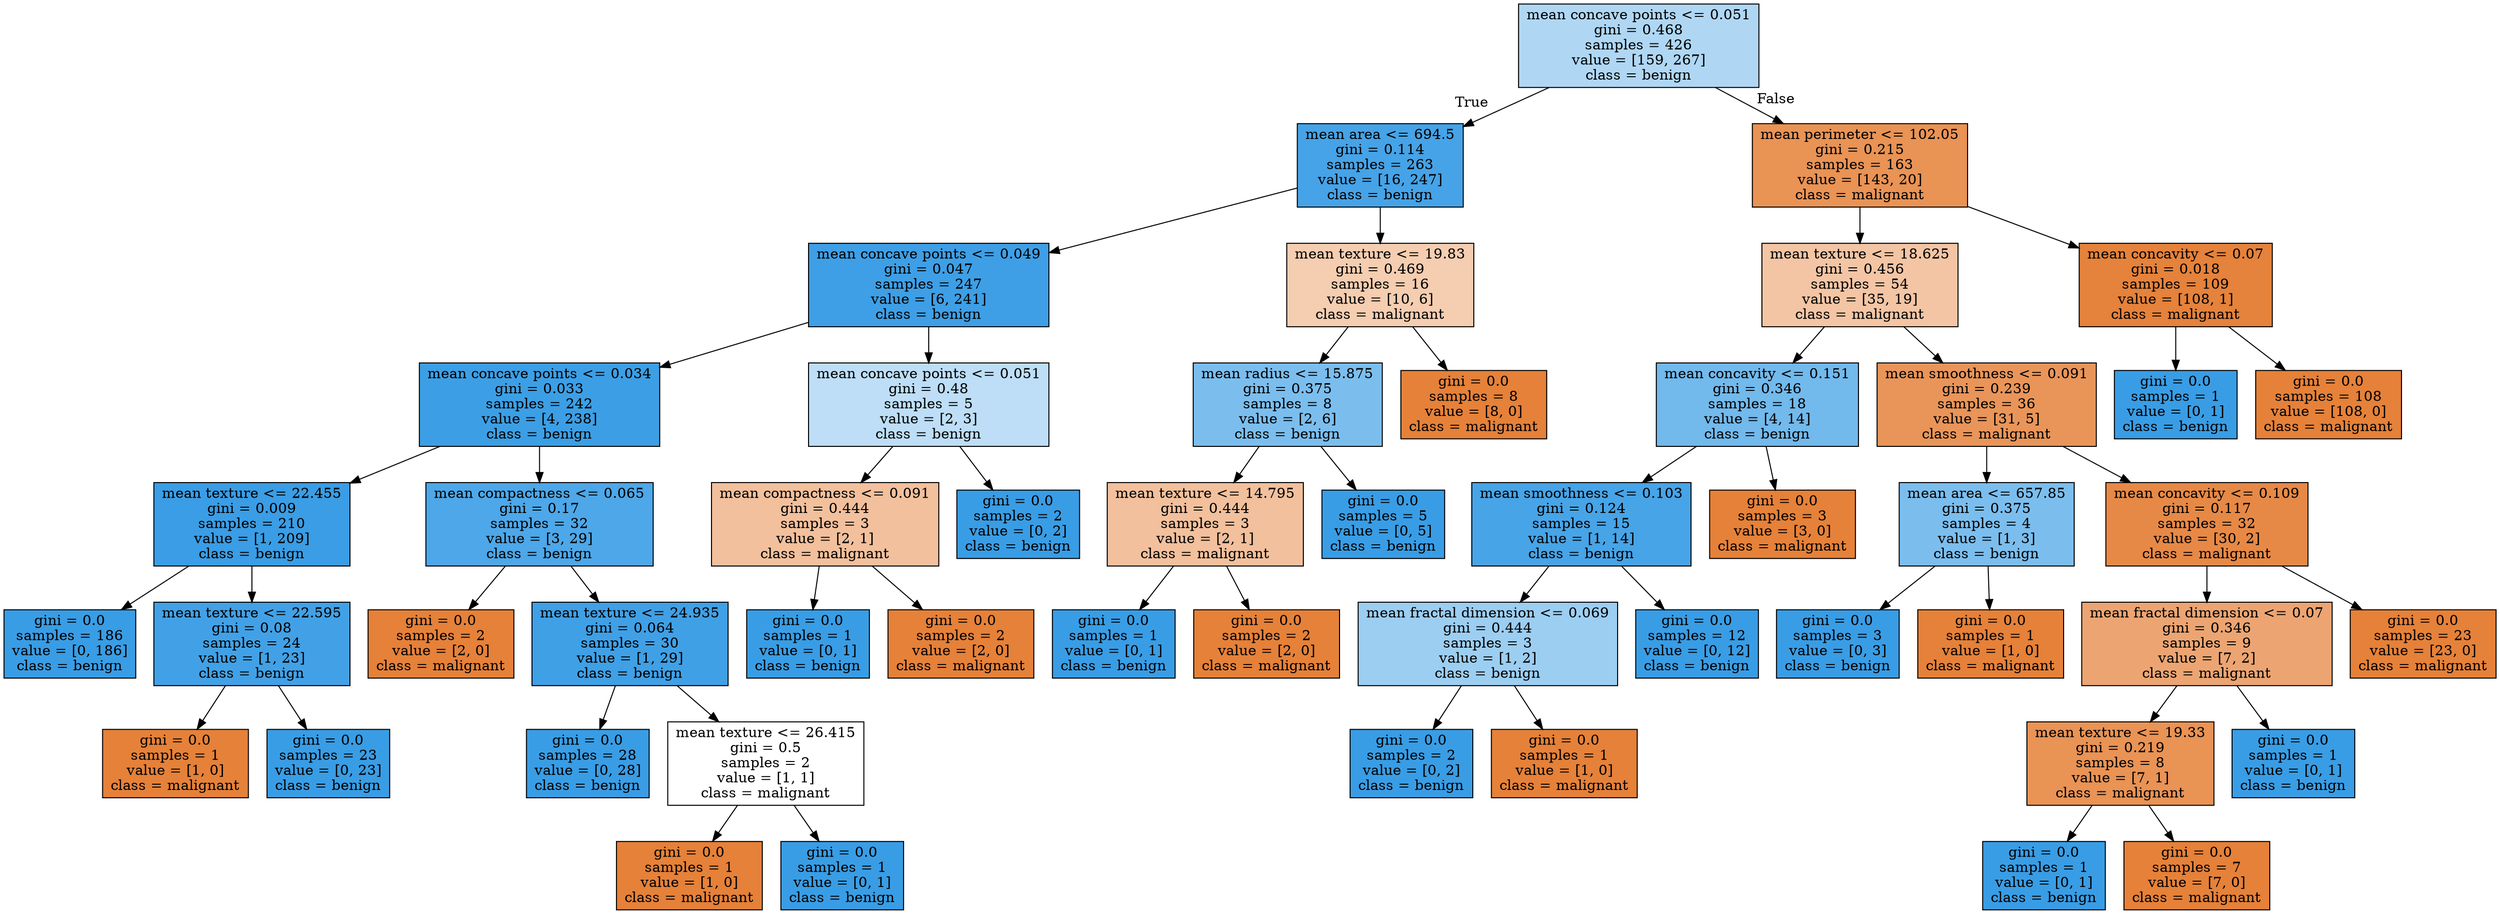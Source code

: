 digraph Tree {
node [shape=box, style="filled", color="black"] ;
0 [label="mean concave points <= 0.051\ngini = 0.468\nsamples = 426\nvalue = [159, 267]\nclass = benign", fillcolor="#afd7f4"] ;
1 [label="mean area <= 694.5\ngini = 0.114\nsamples = 263\nvalue = [16, 247]\nclass = benign", fillcolor="#46a3e7"] ;
0 -> 1 [labeldistance=2.5, labelangle=45, headlabel="True"] ;
2 [label="mean concave points <= 0.049\ngini = 0.047\nsamples = 247\nvalue = [6, 241]\nclass = benign", fillcolor="#3e9fe6"] ;
1 -> 2 ;
3 [label="mean concave points <= 0.034\ngini = 0.033\nsamples = 242\nvalue = [4, 238]\nclass = benign", fillcolor="#3c9fe5"] ;
2 -> 3 ;
4 [label="mean texture <= 22.455\ngini = 0.009\nsamples = 210\nvalue = [1, 209]\nclass = benign", fillcolor="#3a9de5"] ;
3 -> 4 ;
5 [label="gini = 0.0\nsamples = 186\nvalue = [0, 186]\nclass = benign", fillcolor="#399de5"] ;
4 -> 5 ;
6 [label="mean texture <= 22.595\ngini = 0.08\nsamples = 24\nvalue = [1, 23]\nclass = benign", fillcolor="#42a1e6"] ;
4 -> 6 ;
7 [label="gini = 0.0\nsamples = 1\nvalue = [1, 0]\nclass = malignant", fillcolor="#e58139"] ;
6 -> 7 ;
8 [label="gini = 0.0\nsamples = 23\nvalue = [0, 23]\nclass = benign", fillcolor="#399de5"] ;
6 -> 8 ;
9 [label="mean compactness <= 0.065\ngini = 0.17\nsamples = 32\nvalue = [3, 29]\nclass = benign", fillcolor="#4da7e8"] ;
3 -> 9 ;
10 [label="gini = 0.0\nsamples = 2\nvalue = [2, 0]\nclass = malignant", fillcolor="#e58139"] ;
9 -> 10 ;
11 [label="mean texture <= 24.935\ngini = 0.064\nsamples = 30\nvalue = [1, 29]\nclass = benign", fillcolor="#40a0e6"] ;
9 -> 11 ;
12 [label="gini = 0.0\nsamples = 28\nvalue = [0, 28]\nclass = benign", fillcolor="#399de5"] ;
11 -> 12 ;
13 [label="mean texture <= 26.415\ngini = 0.5\nsamples = 2\nvalue = [1, 1]\nclass = malignant", fillcolor="#ffffff"] ;
11 -> 13 ;
14 [label="gini = 0.0\nsamples = 1\nvalue = [1, 0]\nclass = malignant", fillcolor="#e58139"] ;
13 -> 14 ;
15 [label="gini = 0.0\nsamples = 1\nvalue = [0, 1]\nclass = benign", fillcolor="#399de5"] ;
13 -> 15 ;
16 [label="mean concave points <= 0.051\ngini = 0.48\nsamples = 5\nvalue = [2, 3]\nclass = benign", fillcolor="#bddef6"] ;
2 -> 16 ;
17 [label="mean compactness <= 0.091\ngini = 0.444\nsamples = 3\nvalue = [2, 1]\nclass = malignant", fillcolor="#f2c09c"] ;
16 -> 17 ;
18 [label="gini = 0.0\nsamples = 1\nvalue = [0, 1]\nclass = benign", fillcolor="#399de5"] ;
17 -> 18 ;
19 [label="gini = 0.0\nsamples = 2\nvalue = [2, 0]\nclass = malignant", fillcolor="#e58139"] ;
17 -> 19 ;
20 [label="gini = 0.0\nsamples = 2\nvalue = [0, 2]\nclass = benign", fillcolor="#399de5"] ;
16 -> 20 ;
21 [label="mean texture <= 19.83\ngini = 0.469\nsamples = 16\nvalue = [10, 6]\nclass = malignant", fillcolor="#f5cdb0"] ;
1 -> 21 ;
22 [label="mean radius <= 15.875\ngini = 0.375\nsamples = 8\nvalue = [2, 6]\nclass = benign", fillcolor="#7bbeee"] ;
21 -> 22 ;
23 [label="mean texture <= 14.795\ngini = 0.444\nsamples = 3\nvalue = [2, 1]\nclass = malignant", fillcolor="#f2c09c"] ;
22 -> 23 ;
24 [label="gini = 0.0\nsamples = 1\nvalue = [0, 1]\nclass = benign", fillcolor="#399de5"] ;
23 -> 24 ;
25 [label="gini = 0.0\nsamples = 2\nvalue = [2, 0]\nclass = malignant", fillcolor="#e58139"] ;
23 -> 25 ;
26 [label="gini = 0.0\nsamples = 5\nvalue = [0, 5]\nclass = benign", fillcolor="#399de5"] ;
22 -> 26 ;
27 [label="gini = 0.0\nsamples = 8\nvalue = [8, 0]\nclass = malignant", fillcolor="#e58139"] ;
21 -> 27 ;
28 [label="mean perimeter <= 102.05\ngini = 0.215\nsamples = 163\nvalue = [143, 20]\nclass = malignant", fillcolor="#e99355"] ;
0 -> 28 [labeldistance=2.5, labelangle=-45, headlabel="False"] ;
29 [label="mean texture <= 18.625\ngini = 0.456\nsamples = 54\nvalue = [35, 19]\nclass = malignant", fillcolor="#f3c5a4"] ;
28 -> 29 ;
30 [label="mean concavity <= 0.151\ngini = 0.346\nsamples = 18\nvalue = [4, 14]\nclass = benign", fillcolor="#72b9ec"] ;
29 -> 30 ;
31 [label="mean smoothness <= 0.103\ngini = 0.124\nsamples = 15\nvalue = [1, 14]\nclass = benign", fillcolor="#47a4e7"] ;
30 -> 31 ;
32 [label="mean fractal dimension <= 0.069\ngini = 0.444\nsamples = 3\nvalue = [1, 2]\nclass = benign", fillcolor="#9ccef2"] ;
31 -> 32 ;
33 [label="gini = 0.0\nsamples = 2\nvalue = [0, 2]\nclass = benign", fillcolor="#399de5"] ;
32 -> 33 ;
34 [label="gini = 0.0\nsamples = 1\nvalue = [1, 0]\nclass = malignant", fillcolor="#e58139"] ;
32 -> 34 ;
35 [label="gini = 0.0\nsamples = 12\nvalue = [0, 12]\nclass = benign", fillcolor="#399de5"] ;
31 -> 35 ;
36 [label="gini = 0.0\nsamples = 3\nvalue = [3, 0]\nclass = malignant", fillcolor="#e58139"] ;
30 -> 36 ;
37 [label="mean smoothness <= 0.091\ngini = 0.239\nsamples = 36\nvalue = [31, 5]\nclass = malignant", fillcolor="#e99559"] ;
29 -> 37 ;
38 [label="mean area <= 657.85\ngini = 0.375\nsamples = 4\nvalue = [1, 3]\nclass = benign", fillcolor="#7bbeee"] ;
37 -> 38 ;
39 [label="gini = 0.0\nsamples = 3\nvalue = [0, 3]\nclass = benign", fillcolor="#399de5"] ;
38 -> 39 ;
40 [label="gini = 0.0\nsamples = 1\nvalue = [1, 0]\nclass = malignant", fillcolor="#e58139"] ;
38 -> 40 ;
41 [label="mean concavity <= 0.109\ngini = 0.117\nsamples = 32\nvalue = [30, 2]\nclass = malignant", fillcolor="#e78946"] ;
37 -> 41 ;
42 [label="mean fractal dimension <= 0.07\ngini = 0.346\nsamples = 9\nvalue = [7, 2]\nclass = malignant", fillcolor="#eca572"] ;
41 -> 42 ;
43 [label="mean texture <= 19.33\ngini = 0.219\nsamples = 8\nvalue = [7, 1]\nclass = malignant", fillcolor="#e99355"] ;
42 -> 43 ;
44 [label="gini = 0.0\nsamples = 1\nvalue = [0, 1]\nclass = benign", fillcolor="#399de5"] ;
43 -> 44 ;
45 [label="gini = 0.0\nsamples = 7\nvalue = [7, 0]\nclass = malignant", fillcolor="#e58139"] ;
43 -> 45 ;
46 [label="gini = 0.0\nsamples = 1\nvalue = [0, 1]\nclass = benign", fillcolor="#399de5"] ;
42 -> 46 ;
47 [label="gini = 0.0\nsamples = 23\nvalue = [23, 0]\nclass = malignant", fillcolor="#e58139"] ;
41 -> 47 ;
48 [label="mean concavity <= 0.07\ngini = 0.018\nsamples = 109\nvalue = [108, 1]\nclass = malignant", fillcolor="#e5823b"] ;
28 -> 48 ;
49 [label="gini = 0.0\nsamples = 1\nvalue = [0, 1]\nclass = benign", fillcolor="#399de5"] ;
48 -> 49 ;
50 [label="gini = 0.0\nsamples = 108\nvalue = [108, 0]\nclass = malignant", fillcolor="#e58139"] ;
48 -> 50 ;
}